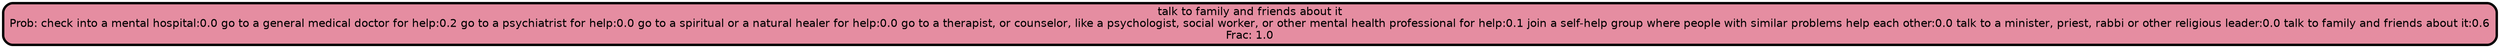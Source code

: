 graph Tree {
node [shape=box, style="filled, rounded",color="black",penwidth="3",fontcolor="black",                 fontname=helvetica] ;
graph [ranksep="0 equally", splines=straight,                 bgcolor=transparent, dpi=200] ;
edge [fontname=helvetica, color=black] ;
0 [label="talk to family and friends about it
Prob: check into a mental hospital:0.0 go to a general medical doctor for help:0.2 go to a psychiatrist for help:0.0 go to a spiritual or a natural healer for help:0.0 go to a therapist, or counselor, like a psychologist, social worker, or other mental health professional for help:0.1 join a self-help group where people with similar problems help each other:0.0 talk to a minister, priest, rabbi or other religious leader:0.0 talk to family and friends about it:0.6
Frac: 1.0", fillcolor="#e58da1"] ;
{rank = same;}}